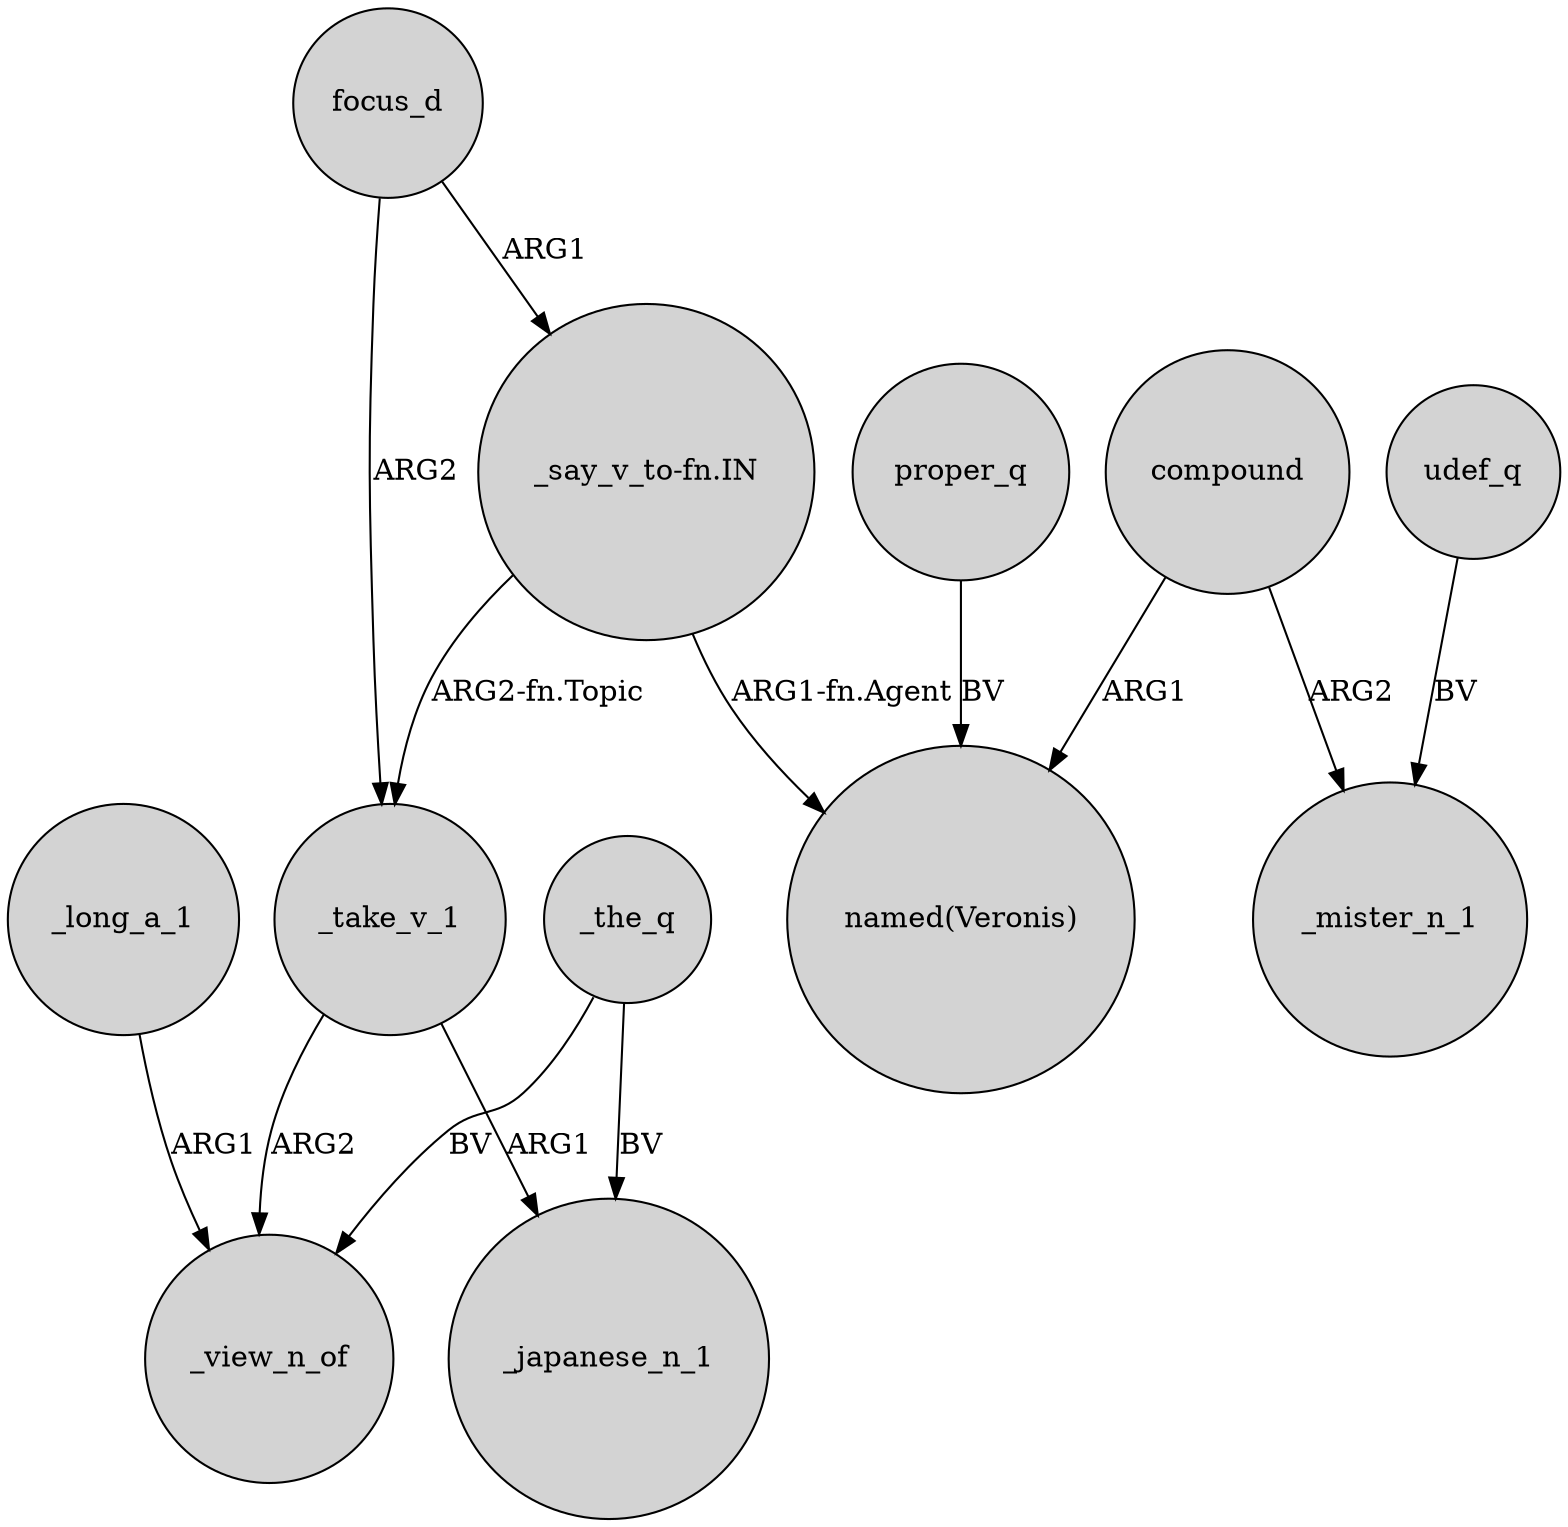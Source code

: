 digraph {
	node [shape=circle style=filled]
	_the_q -> _view_n_of [label=BV]
	focus_d -> _take_v_1 [label=ARG2]
	"_say_v_to-fn.IN" -> "named(Veronis)" [label="ARG1-fn.Agent"]
	udef_q -> _mister_n_1 [label=BV]
	_take_v_1 -> _view_n_of [label=ARG2]
	proper_q -> "named(Veronis)" [label=BV]
	_take_v_1 -> _japanese_n_1 [label=ARG1]
	_long_a_1 -> _view_n_of [label=ARG1]
	compound -> "named(Veronis)" [label=ARG1]
	"_say_v_to-fn.IN" -> _take_v_1 [label="ARG2-fn.Topic"]
	compound -> _mister_n_1 [label=ARG2]
	focus_d -> "_say_v_to-fn.IN" [label=ARG1]
	_the_q -> _japanese_n_1 [label=BV]
}
